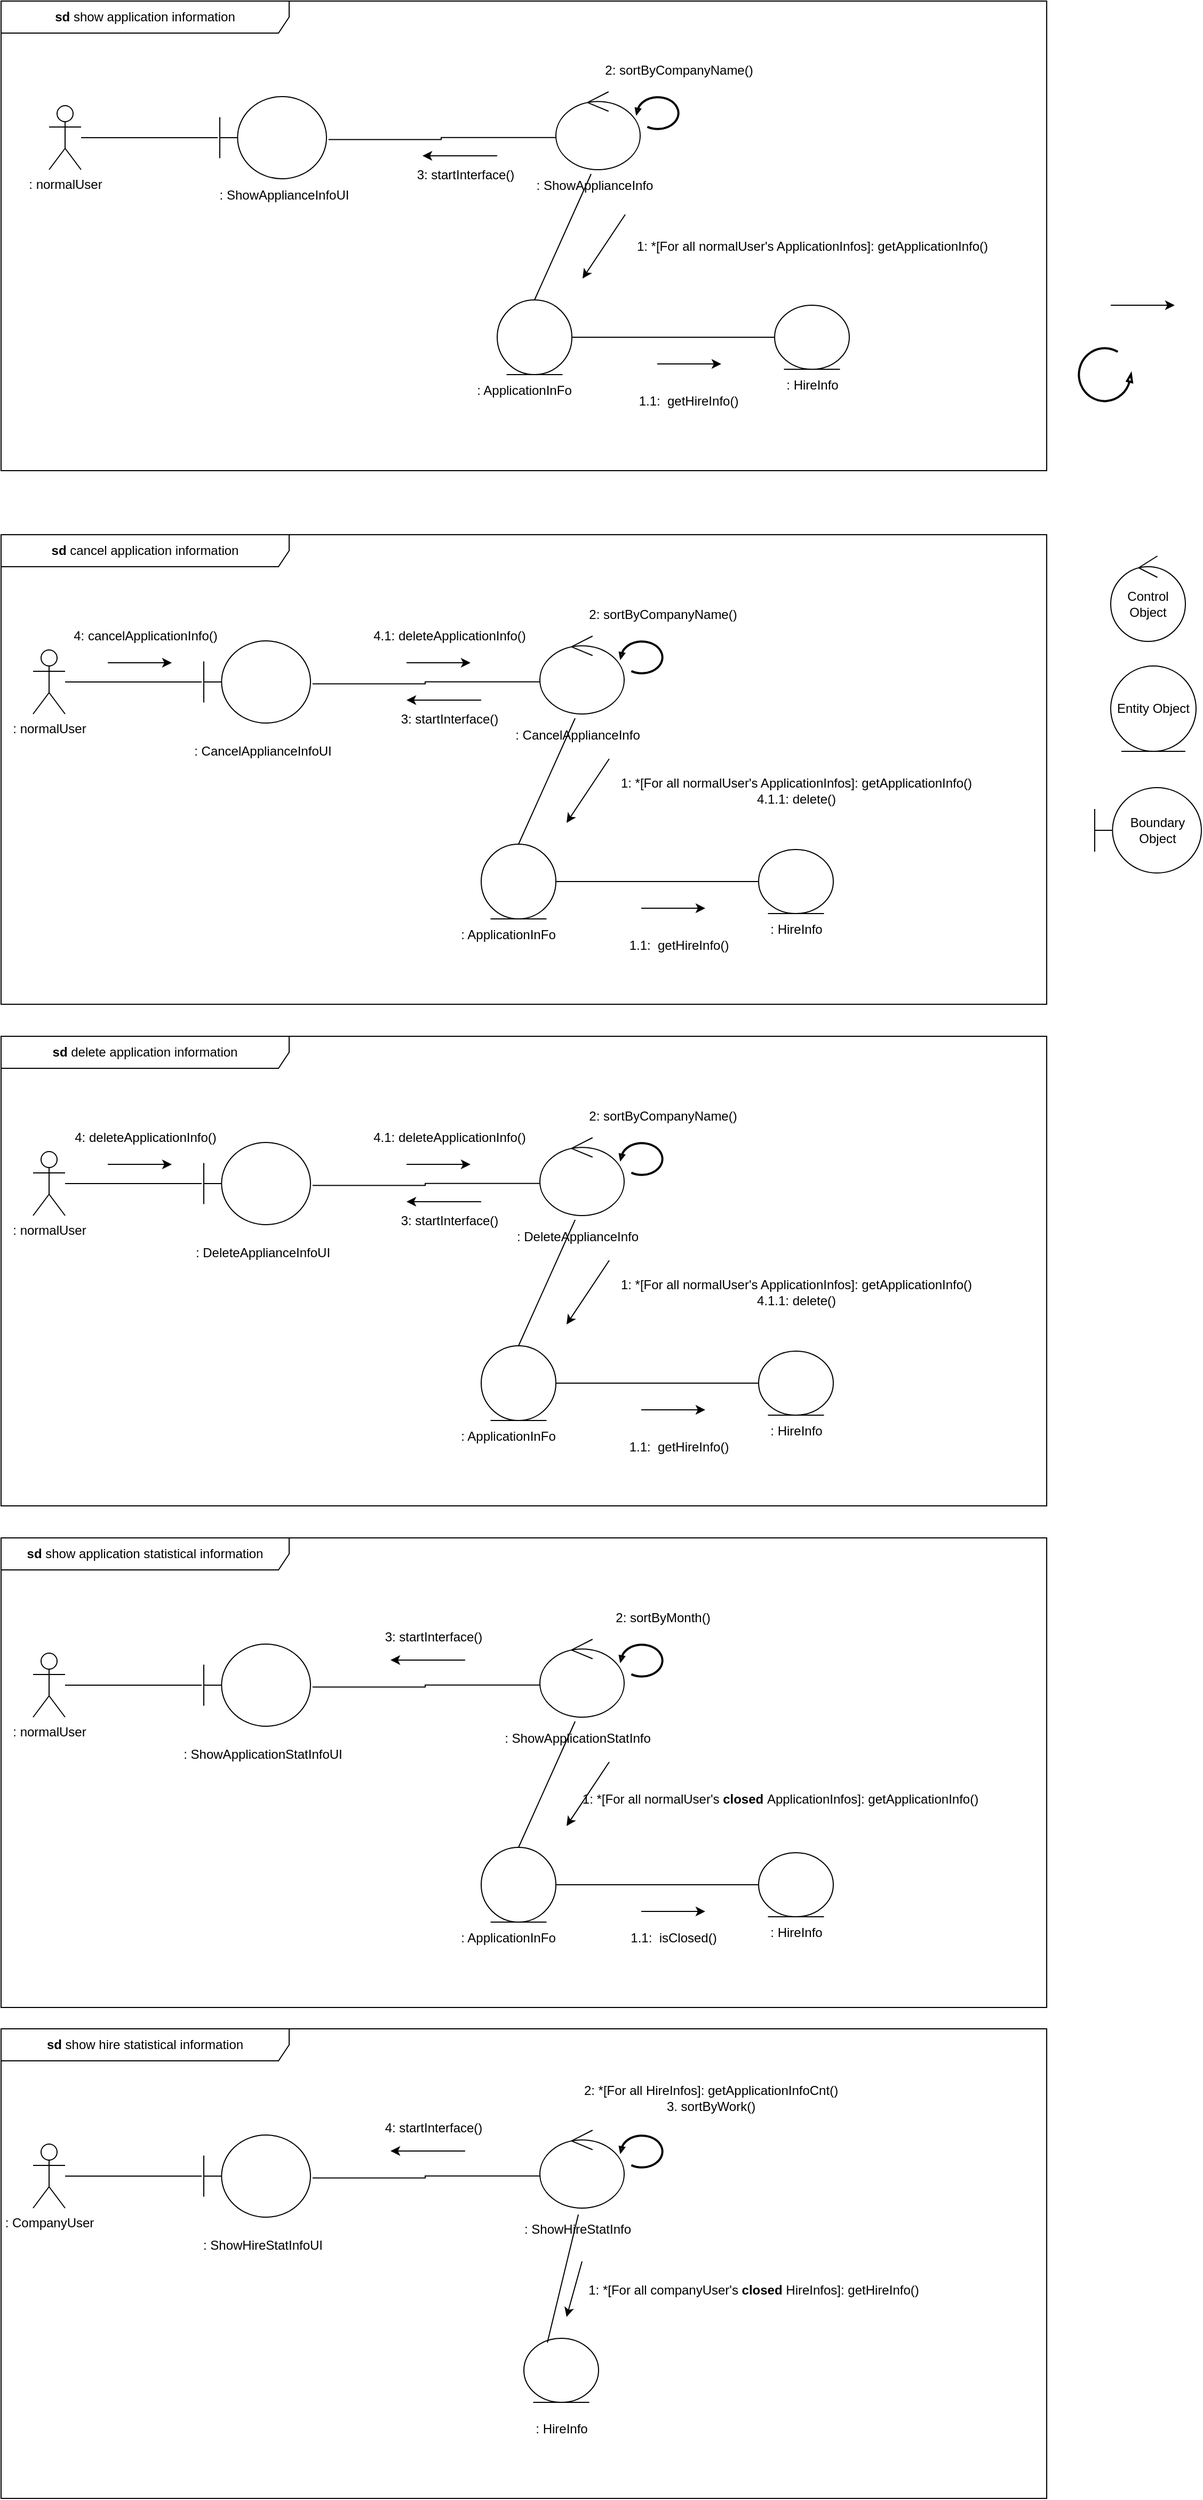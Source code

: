 <mxfile version="21.2.9" type="device" pages="2">
  <diagram name="communication diagram" id="_MnAluqx4Ye3IXc_UD0D">
    <mxGraphModel dx="1434" dy="796" grid="1" gridSize="10" guides="1" tooltips="1" connect="1" arrows="1" fold="1" page="1" pageScale="1" pageWidth="2339" pageHeight="3300" math="0" shadow="0">
      <root>
        <mxCell id="0" />
        <mxCell id="1" parent="0" />
        <mxCell id="G9M8AlTGYOH4m84tEVDM-26" value="" style="endArrow=classic;html=1;rounded=0;" parent="1" edge="1">
          <mxGeometry width="50" height="50" relative="1" as="geometry">
            <mxPoint x="1070" y="375" as="sourcePoint" />
            <mxPoint x="1130" y="375" as="targetPoint" />
          </mxGeometry>
        </mxCell>
        <mxCell id="G9M8AlTGYOH4m84tEVDM-31" value="" style="verticalLabelPosition=bottom;html=1;verticalAlign=top;strokeWidth=2;shape=mxgraph.lean_mapping.physical_pull;pointerEvents=1;" parent="1" vertex="1">
          <mxGeometry x="1040" y="415" width="50" height="50" as="geometry" />
        </mxCell>
        <mxCell id="8i0jxe465Nt9n4Bq51YG-5" value="&lt;b&gt;sd&lt;/b&gt; show application information" style="shape=umlFrame;whiteSpace=wrap;html=1;pointerEvents=0;width=270;height=30;" parent="1" vertex="1">
          <mxGeometry x="30" y="90" width="980" height="440" as="geometry" />
        </mxCell>
        <mxCell id="8i0jxe465Nt9n4Bq51YG-6" style="edgeStyle=orthogonalEdgeStyle;rounded=0;orthogonalLoop=1;jettySize=auto;html=1;endArrow=none;endFill=0;entryX=-0.019;entryY=0.5;entryDx=0;entryDy=0;entryPerimeter=0;" parent="1" source="8i0jxe465Nt9n4Bq51YG-7" target="8i0jxe465Nt9n4Bq51YG-34" edge="1">
          <mxGeometry relative="1" as="geometry">
            <mxPoint x="180" y="730" as="targetPoint" />
          </mxGeometry>
        </mxCell>
        <mxCell id="8i0jxe465Nt9n4Bq51YG-7" value=": normalUser" style="shape=umlActor;verticalLabelPosition=bottom;verticalAlign=top;html=1;outlineConnect=0;" parent="1" vertex="1">
          <mxGeometry x="60" y="698" width="30" height="60" as="geometry" />
        </mxCell>
        <mxCell id="8i0jxe465Nt9n4Bq51YG-8" style="edgeStyle=orthogonalEdgeStyle;rounded=0;orthogonalLoop=1;jettySize=auto;html=1;entryX=0.008;entryY=0.588;entryDx=0;entryDy=0;endArrow=none;endFill=0;exitX=1.019;exitY=0.522;exitDx=0;exitDy=0;exitPerimeter=0;entryPerimeter=0;" parent="1" source="8i0jxe465Nt9n4Bq51YG-34" target="8i0jxe465Nt9n4Bq51YG-32" edge="1">
          <mxGeometry relative="1" as="geometry">
            <mxPoint x="390" y="730" as="sourcePoint" />
            <mxPoint x="500" y="730" as="targetPoint" />
          </mxGeometry>
        </mxCell>
        <mxCell id="8i0jxe465Nt9n4Bq51YG-12" style="edgeStyle=orthogonalEdgeStyle;rounded=0;orthogonalLoop=1;jettySize=auto;html=1;endArrow=none;endFill=0;exitX=1;exitY=0.5;exitDx=0;exitDy=0;entryX=0;entryY=0.5;entryDx=0;entryDy=0;" parent="1" source="8i0jxe465Nt9n4Bq51YG-33" target="8i0jxe465Nt9n4Bq51YG-35" edge="1">
          <mxGeometry relative="1" as="geometry">
            <mxPoint x="590" y="920" as="sourcePoint" />
            <mxPoint x="720" y="920" as="targetPoint" />
          </mxGeometry>
        </mxCell>
        <mxCell id="8i0jxe465Nt9n4Bq51YG-15" value="" style="endArrow=classic;html=1;rounded=0;" parent="1" edge="1">
          <mxGeometry width="50" height="50" relative="1" as="geometry">
            <mxPoint x="600" y="800" as="sourcePoint" />
            <mxPoint x="560" y="860" as="targetPoint" />
          </mxGeometry>
        </mxCell>
        <mxCell id="8i0jxe465Nt9n4Bq51YG-16" value="1:&amp;nbsp;*[For all normalUser&#39;s ApplicationInfos]: getApplicationInfo()&lt;br&gt;4.1.1: delete()" style="text;html=1;align=center;verticalAlign=middle;resizable=0;points=[];autosize=1;strokeColor=none;fillColor=none;" parent="1" vertex="1">
          <mxGeometry x="600" y="810" width="350" height="40" as="geometry" />
        </mxCell>
        <mxCell id="8i0jxe465Nt9n4Bq51YG-17" value="1.1:&amp;nbsp; getHireInfo()" style="text;html=1;align=center;verticalAlign=middle;resizable=0;points=[];autosize=1;strokeColor=none;fillColor=none;" parent="1" vertex="1">
          <mxGeometry x="605" y="960" width="120" height="30" as="geometry" />
        </mxCell>
        <mxCell id="8i0jxe465Nt9n4Bq51YG-18" value="" style="endArrow=classic;html=1;rounded=0;" parent="1" edge="1">
          <mxGeometry width="50" height="50" relative="1" as="geometry">
            <mxPoint x="630" y="940" as="sourcePoint" />
            <mxPoint x="690" y="940" as="targetPoint" />
          </mxGeometry>
        </mxCell>
        <mxCell id="8i0jxe465Nt9n4Bq51YG-19" value="" style="verticalLabelPosition=bottom;html=1;verticalAlign=top;strokeWidth=2;shape=mxgraph.lean_mapping.physical_pull;pointerEvents=1;rotation=-180;" parent="1" vertex="1">
          <mxGeometry x="610" y="690" width="40" height="30" as="geometry" />
        </mxCell>
        <mxCell id="8i0jxe465Nt9n4Bq51YG-20" value="2: sortByCompanyName()" style="text;html=1;align=center;verticalAlign=middle;resizable=0;points=[];autosize=1;strokeColor=none;fillColor=none;" parent="1" vertex="1">
          <mxGeometry x="570" y="650" width="160" height="30" as="geometry" />
        </mxCell>
        <mxCell id="8i0jxe465Nt9n4Bq51YG-21" value="" style="endArrow=classic;html=1;rounded=0;" parent="1" edge="1">
          <mxGeometry width="50" height="50" relative="1" as="geometry">
            <mxPoint x="480" y="745" as="sourcePoint" />
            <mxPoint x="410" y="745" as="targetPoint" />
          </mxGeometry>
        </mxCell>
        <mxCell id="8i0jxe465Nt9n4Bq51YG-22" value="3: startInterface()" style="text;html=1;align=center;verticalAlign=middle;resizable=0;points=[];autosize=1;strokeColor=none;fillColor=none;" parent="1" vertex="1">
          <mxGeometry x="395" y="748" width="110" height="30" as="geometry" />
        </mxCell>
        <mxCell id="8i0jxe465Nt9n4Bq51YG-23" value="&lt;b&gt;sd&lt;/b&gt;&amp;nbsp;cancel application information" style="shape=umlFrame;whiteSpace=wrap;html=1;pointerEvents=0;width=270;height=30;" parent="1" vertex="1">
          <mxGeometry x="30" y="590" width="980" height="440" as="geometry" />
        </mxCell>
        <mxCell id="8i0jxe465Nt9n4Bq51YG-24" value="" style="endArrow=classic;html=1;rounded=0;" parent="1" edge="1">
          <mxGeometry width="50" height="50" relative="1" as="geometry">
            <mxPoint x="130" y="710" as="sourcePoint" />
            <mxPoint x="190" y="710" as="targetPoint" />
          </mxGeometry>
        </mxCell>
        <mxCell id="8i0jxe465Nt9n4Bq51YG-25" value="4: cancelApplicationInfo()" style="text;html=1;align=center;verticalAlign=middle;resizable=0;points=[];autosize=1;strokeColor=none;fillColor=none;" parent="1" vertex="1">
          <mxGeometry x="85" y="670" width="160" height="30" as="geometry" />
        </mxCell>
        <mxCell id="8i0jxe465Nt9n4Bq51YG-26" value="" style="endArrow=classic;html=1;rounded=0;" parent="1" edge="1">
          <mxGeometry width="50" height="50" relative="1" as="geometry">
            <mxPoint x="410" y="710" as="sourcePoint" />
            <mxPoint x="470" y="710" as="targetPoint" />
          </mxGeometry>
        </mxCell>
        <mxCell id="8i0jxe465Nt9n4Bq51YG-27" value="4.1: deleteApplicationInfo()" style="text;html=1;align=center;verticalAlign=middle;resizable=0;points=[];autosize=1;strokeColor=none;fillColor=none;" parent="1" vertex="1">
          <mxGeometry x="365" y="670" width="170" height="30" as="geometry" />
        </mxCell>
        <mxCell id="8i0jxe465Nt9n4Bq51YG-32" value="" style="ellipse;shape=umlControl;whiteSpace=wrap;html=1;" parent="1" vertex="1">
          <mxGeometry x="535" y="685" width="79" height="73" as="geometry" />
        </mxCell>
        <mxCell id="8i0jxe465Nt9n4Bq51YG-33" value="" style="ellipse;shape=umlEntity;whiteSpace=wrap;html=1;" parent="1" vertex="1">
          <mxGeometry x="480" y="880" width="70" height="70" as="geometry" />
        </mxCell>
        <mxCell id="8i0jxe465Nt9n4Bq51YG-34" value="" style="shape=umlBoundary;whiteSpace=wrap;html=1;" parent="1" vertex="1">
          <mxGeometry x="220" y="689.5" width="100" height="77" as="geometry" />
        </mxCell>
        <mxCell id="8i0jxe465Nt9n4Bq51YG-35" value="" style="ellipse;shape=umlEntity;whiteSpace=wrap;html=1;" parent="1" vertex="1">
          <mxGeometry x="740" y="885" width="70" height="60" as="geometry" />
        </mxCell>
        <mxCell id="8i0jxe465Nt9n4Bq51YG-36" value="Boundary Object" style="shape=umlBoundary;whiteSpace=wrap;html=1;" parent="1" vertex="1">
          <mxGeometry x="1055" y="827" width="100" height="80" as="geometry" />
        </mxCell>
        <mxCell id="8i0jxe465Nt9n4Bq51YG-37" value="Entity Object" style="ellipse;shape=umlEntity;whiteSpace=wrap;html=1;" parent="1" vertex="1">
          <mxGeometry x="1070" y="713" width="80" height="80" as="geometry" />
        </mxCell>
        <mxCell id="8i0jxe465Nt9n4Bq51YG-38" value="Control Object" style="ellipse;shape=umlControl;whiteSpace=wrap;html=1;" parent="1" vertex="1">
          <mxGeometry x="1070" y="610" width="70" height="80" as="geometry" />
        </mxCell>
        <mxCell id="8i0jxe465Nt9n4Bq51YG-39" value=": CancelApplianceInfoUI" style="text;html=1;align=center;verticalAlign=middle;resizable=0;points=[];autosize=1;strokeColor=none;fillColor=none;" parent="1" vertex="1">
          <mxGeometry x="200" y="778" width="150" height="30" as="geometry" />
        </mxCell>
        <mxCell id="8i0jxe465Nt9n4Bq51YG-40" value=": CancelApplianceInfo" style="text;html=1;align=center;verticalAlign=middle;resizable=0;points=[];autosize=1;strokeColor=none;fillColor=none;" parent="1" vertex="1">
          <mxGeometry x="500" y="763" width="140" height="30" as="geometry" />
        </mxCell>
        <mxCell id="8i0jxe465Nt9n4Bq51YG-42" value="" style="endArrow=none;html=1;rounded=0;exitX=0.5;exitY=0;exitDx=0;exitDy=0;entryX=0.418;entryY=1.055;entryDx=0;entryDy=0;entryPerimeter=0;" parent="1" source="8i0jxe465Nt9n4Bq51YG-33" target="8i0jxe465Nt9n4Bq51YG-32" edge="1">
          <mxGeometry width="50" height="50" relative="1" as="geometry">
            <mxPoint x="560" y="810" as="sourcePoint" />
            <mxPoint x="610" y="760" as="targetPoint" />
          </mxGeometry>
        </mxCell>
        <mxCell id="8i0jxe465Nt9n4Bq51YG-43" value=": ApplicationInFo" style="text;html=1;align=center;verticalAlign=middle;resizable=0;points=[];autosize=1;strokeColor=none;fillColor=none;" parent="1" vertex="1">
          <mxGeometry x="450" y="950" width="110" height="30" as="geometry" />
        </mxCell>
        <mxCell id="8i0jxe465Nt9n4Bq51YG-44" value=": HireInfo" style="text;html=1;align=center;verticalAlign=middle;resizable=0;points=[];autosize=1;strokeColor=none;fillColor=none;" parent="1" vertex="1">
          <mxGeometry x="740" y="945" width="70" height="30" as="geometry" />
        </mxCell>
        <mxCell id="8i0jxe465Nt9n4Bq51YG-45" value=": ShowApplianceInfo" style="text;html=1;align=center;verticalAlign=middle;resizable=0;points=[];autosize=1;strokeColor=none;fillColor=none;" parent="1" vertex="1">
          <mxGeometry x="521" y="248" width="130" height="30" as="geometry" />
        </mxCell>
        <mxCell id="8i0jxe465Nt9n4Bq51YG-46" value=": ShowApplianceInfoUI" style="text;html=1;align=center;verticalAlign=middle;resizable=0;points=[];autosize=1;strokeColor=none;fillColor=none;" parent="1" vertex="1">
          <mxGeometry x="225" y="256.5" width="140" height="30" as="geometry" />
        </mxCell>
        <mxCell id="8i0jxe465Nt9n4Bq51YG-47" style="edgeStyle=orthogonalEdgeStyle;rounded=0;orthogonalLoop=1;jettySize=auto;html=1;endArrow=none;endFill=0;entryX=-0.019;entryY=0.5;entryDx=0;entryDy=0;entryPerimeter=0;" parent="1" source="8i0jxe465Nt9n4Bq51YG-48" target="8i0jxe465Nt9n4Bq51YG-65" edge="1">
          <mxGeometry relative="1" as="geometry">
            <mxPoint x="195" y="220" as="targetPoint" />
          </mxGeometry>
        </mxCell>
        <mxCell id="8i0jxe465Nt9n4Bq51YG-48" value=": normalUser" style="shape=umlActor;verticalLabelPosition=bottom;verticalAlign=top;html=1;outlineConnect=0;" parent="1" vertex="1">
          <mxGeometry x="75" y="188" width="30" height="60" as="geometry" />
        </mxCell>
        <mxCell id="8i0jxe465Nt9n4Bq51YG-49" style="edgeStyle=orthogonalEdgeStyle;rounded=0;orthogonalLoop=1;jettySize=auto;html=1;entryX=0.008;entryY=0.588;entryDx=0;entryDy=0;endArrow=none;endFill=0;exitX=1.019;exitY=0.522;exitDx=0;exitDy=0;exitPerimeter=0;entryPerimeter=0;" parent="1" source="8i0jxe465Nt9n4Bq51YG-65" target="8i0jxe465Nt9n4Bq51YG-63" edge="1">
          <mxGeometry relative="1" as="geometry">
            <mxPoint x="405" y="220" as="sourcePoint" />
            <mxPoint x="515" y="220" as="targetPoint" />
          </mxGeometry>
        </mxCell>
        <mxCell id="8i0jxe465Nt9n4Bq51YG-50" style="edgeStyle=orthogonalEdgeStyle;rounded=0;orthogonalLoop=1;jettySize=auto;html=1;endArrow=none;endFill=0;exitX=1;exitY=0.5;exitDx=0;exitDy=0;entryX=0;entryY=0.5;entryDx=0;entryDy=0;" parent="1" source="8i0jxe465Nt9n4Bq51YG-64" target="8i0jxe465Nt9n4Bq51YG-66" edge="1">
          <mxGeometry relative="1" as="geometry">
            <mxPoint x="605" y="410" as="sourcePoint" />
            <mxPoint x="735" y="410" as="targetPoint" />
          </mxGeometry>
        </mxCell>
        <mxCell id="8i0jxe465Nt9n4Bq51YG-51" value="" style="endArrow=classic;html=1;rounded=0;" parent="1" edge="1">
          <mxGeometry width="50" height="50" relative="1" as="geometry">
            <mxPoint x="615" y="290" as="sourcePoint" />
            <mxPoint x="575" y="350" as="targetPoint" />
          </mxGeometry>
        </mxCell>
        <mxCell id="8i0jxe465Nt9n4Bq51YG-52" value="1:&amp;nbsp;*[For all normalUser&#39;s ApplicationInfos]: getApplicationInfo()" style="text;html=1;align=center;verticalAlign=middle;resizable=0;points=[];autosize=1;strokeColor=none;fillColor=none;" parent="1" vertex="1">
          <mxGeometry x="615" y="305" width="350" height="30" as="geometry" />
        </mxCell>
        <mxCell id="8i0jxe465Nt9n4Bq51YG-53" value="1.1:&amp;nbsp; getHireInfo()" style="text;html=1;align=center;verticalAlign=middle;resizable=0;points=[];autosize=1;strokeColor=none;fillColor=none;" parent="1" vertex="1">
          <mxGeometry x="614" y="450" width="120" height="30" as="geometry" />
        </mxCell>
        <mxCell id="8i0jxe465Nt9n4Bq51YG-54" value="" style="endArrow=classic;html=1;rounded=0;" parent="1" edge="1">
          <mxGeometry width="50" height="50" relative="1" as="geometry">
            <mxPoint x="645" y="430" as="sourcePoint" />
            <mxPoint x="705" y="430" as="targetPoint" />
          </mxGeometry>
        </mxCell>
        <mxCell id="8i0jxe465Nt9n4Bq51YG-55" value="" style="verticalLabelPosition=bottom;html=1;verticalAlign=top;strokeWidth=2;shape=mxgraph.lean_mapping.physical_pull;pointerEvents=1;rotation=-180;" parent="1" vertex="1">
          <mxGeometry x="625" y="180" width="40" height="30" as="geometry" />
        </mxCell>
        <mxCell id="8i0jxe465Nt9n4Bq51YG-56" value="2: sortByCompanyName()" style="text;html=1;align=center;verticalAlign=middle;resizable=0;points=[];autosize=1;strokeColor=none;fillColor=none;" parent="1" vertex="1">
          <mxGeometry x="585" y="140" width="160" height="30" as="geometry" />
        </mxCell>
        <mxCell id="8i0jxe465Nt9n4Bq51YG-57" value="" style="endArrow=classic;html=1;rounded=0;" parent="1" edge="1">
          <mxGeometry width="50" height="50" relative="1" as="geometry">
            <mxPoint x="495" y="235" as="sourcePoint" />
            <mxPoint x="425" y="235" as="targetPoint" />
          </mxGeometry>
        </mxCell>
        <mxCell id="8i0jxe465Nt9n4Bq51YG-58" value="3: startInterface()" style="text;html=1;align=center;verticalAlign=middle;resizable=0;points=[];autosize=1;strokeColor=none;fillColor=none;" parent="1" vertex="1">
          <mxGeometry x="410" y="238" width="110" height="30" as="geometry" />
        </mxCell>
        <mxCell id="8i0jxe465Nt9n4Bq51YG-63" value="" style="ellipse;shape=umlControl;whiteSpace=wrap;html=1;" parent="1" vertex="1">
          <mxGeometry x="550" y="175" width="79" height="73" as="geometry" />
        </mxCell>
        <mxCell id="8i0jxe465Nt9n4Bq51YG-64" value="" style="ellipse;shape=umlEntity;whiteSpace=wrap;html=1;" parent="1" vertex="1">
          <mxGeometry x="495" y="370" width="70" height="70" as="geometry" />
        </mxCell>
        <mxCell id="8i0jxe465Nt9n4Bq51YG-65" value="" style="shape=umlBoundary;whiteSpace=wrap;html=1;" parent="1" vertex="1">
          <mxGeometry x="235" y="179.5" width="100" height="77" as="geometry" />
        </mxCell>
        <mxCell id="8i0jxe465Nt9n4Bq51YG-66" value="" style="ellipse;shape=umlEntity;whiteSpace=wrap;html=1;" parent="1" vertex="1">
          <mxGeometry x="755" y="375" width="70" height="60" as="geometry" />
        </mxCell>
        <mxCell id="8i0jxe465Nt9n4Bq51YG-69" value="" style="endArrow=none;html=1;rounded=0;exitX=0.5;exitY=0;exitDx=0;exitDy=0;entryX=0.418;entryY=1.055;entryDx=0;entryDy=0;entryPerimeter=0;" parent="1" source="8i0jxe465Nt9n4Bq51YG-64" target="8i0jxe465Nt9n4Bq51YG-63" edge="1">
          <mxGeometry width="50" height="50" relative="1" as="geometry">
            <mxPoint x="575" y="300" as="sourcePoint" />
            <mxPoint x="625" y="250" as="targetPoint" />
          </mxGeometry>
        </mxCell>
        <mxCell id="8i0jxe465Nt9n4Bq51YG-70" value=": ApplicationInFo" style="text;html=1;align=center;verticalAlign=middle;resizable=0;points=[];autosize=1;strokeColor=none;fillColor=none;" parent="1" vertex="1">
          <mxGeometry x="465" y="440" width="110" height="30" as="geometry" />
        </mxCell>
        <mxCell id="8i0jxe465Nt9n4Bq51YG-71" value=": HireInfo" style="text;html=1;align=center;verticalAlign=middle;resizable=0;points=[];autosize=1;strokeColor=none;fillColor=none;" parent="1" vertex="1">
          <mxGeometry x="755" y="435" width="70" height="30" as="geometry" />
        </mxCell>
        <mxCell id="8i0jxe465Nt9n4Bq51YG-98" style="edgeStyle=orthogonalEdgeStyle;rounded=0;orthogonalLoop=1;jettySize=auto;html=1;endArrow=none;endFill=0;entryX=-0.019;entryY=0.5;entryDx=0;entryDy=0;entryPerimeter=0;" parent="1" source="8i0jxe465Nt9n4Bq51YG-99" target="8i0jxe465Nt9n4Bq51YG-117" edge="1">
          <mxGeometry relative="1" as="geometry">
            <mxPoint x="180" y="1200" as="targetPoint" />
          </mxGeometry>
        </mxCell>
        <mxCell id="8i0jxe465Nt9n4Bq51YG-99" value=": normalUser" style="shape=umlActor;verticalLabelPosition=bottom;verticalAlign=top;html=1;outlineConnect=0;" parent="1" vertex="1">
          <mxGeometry x="60" y="1168" width="30" height="60" as="geometry" />
        </mxCell>
        <mxCell id="8i0jxe465Nt9n4Bq51YG-100" style="edgeStyle=orthogonalEdgeStyle;rounded=0;orthogonalLoop=1;jettySize=auto;html=1;entryX=0.008;entryY=0.588;entryDx=0;entryDy=0;endArrow=none;endFill=0;exitX=1.019;exitY=0.522;exitDx=0;exitDy=0;exitPerimeter=0;entryPerimeter=0;" parent="1" source="8i0jxe465Nt9n4Bq51YG-117" target="8i0jxe465Nt9n4Bq51YG-115" edge="1">
          <mxGeometry relative="1" as="geometry">
            <mxPoint x="390" y="1200" as="sourcePoint" />
            <mxPoint x="500" y="1200" as="targetPoint" />
          </mxGeometry>
        </mxCell>
        <mxCell id="8i0jxe465Nt9n4Bq51YG-101" style="edgeStyle=orthogonalEdgeStyle;rounded=0;orthogonalLoop=1;jettySize=auto;html=1;endArrow=none;endFill=0;exitX=1;exitY=0.5;exitDx=0;exitDy=0;entryX=0;entryY=0.5;entryDx=0;entryDy=0;" parent="1" source="8i0jxe465Nt9n4Bq51YG-116" target="8i0jxe465Nt9n4Bq51YG-118" edge="1">
          <mxGeometry relative="1" as="geometry">
            <mxPoint x="590" y="1390" as="sourcePoint" />
            <mxPoint x="720" y="1390" as="targetPoint" />
          </mxGeometry>
        </mxCell>
        <mxCell id="8i0jxe465Nt9n4Bq51YG-102" value="" style="endArrow=classic;html=1;rounded=0;" parent="1" edge="1">
          <mxGeometry width="50" height="50" relative="1" as="geometry">
            <mxPoint x="600" y="1270" as="sourcePoint" />
            <mxPoint x="560" y="1330" as="targetPoint" />
          </mxGeometry>
        </mxCell>
        <mxCell id="8i0jxe465Nt9n4Bq51YG-103" value="1:&amp;nbsp;*[For all normalUser&#39;s ApplicationInfos]: getApplicationInfo()&lt;br&gt;4.1.1: delete()" style="text;html=1;align=center;verticalAlign=middle;resizable=0;points=[];autosize=1;strokeColor=none;fillColor=none;" parent="1" vertex="1">
          <mxGeometry x="600" y="1280" width="350" height="40" as="geometry" />
        </mxCell>
        <mxCell id="8i0jxe465Nt9n4Bq51YG-104" value="1.1:&amp;nbsp; getHireInfo()" style="text;html=1;align=center;verticalAlign=middle;resizable=0;points=[];autosize=1;strokeColor=none;fillColor=none;" parent="1" vertex="1">
          <mxGeometry x="605" y="1430" width="120" height="30" as="geometry" />
        </mxCell>
        <mxCell id="8i0jxe465Nt9n4Bq51YG-105" value="" style="endArrow=classic;html=1;rounded=0;" parent="1" edge="1">
          <mxGeometry width="50" height="50" relative="1" as="geometry">
            <mxPoint x="630" y="1410" as="sourcePoint" />
            <mxPoint x="690" y="1410" as="targetPoint" />
          </mxGeometry>
        </mxCell>
        <mxCell id="8i0jxe465Nt9n4Bq51YG-106" value="" style="verticalLabelPosition=bottom;html=1;verticalAlign=top;strokeWidth=2;shape=mxgraph.lean_mapping.physical_pull;pointerEvents=1;rotation=-180;" parent="1" vertex="1">
          <mxGeometry x="610" y="1160" width="40" height="30" as="geometry" />
        </mxCell>
        <mxCell id="8i0jxe465Nt9n4Bq51YG-107" value="2: sortByCompanyName()" style="text;html=1;align=center;verticalAlign=middle;resizable=0;points=[];autosize=1;strokeColor=none;fillColor=none;" parent="1" vertex="1">
          <mxGeometry x="570" y="1120" width="160" height="30" as="geometry" />
        </mxCell>
        <mxCell id="8i0jxe465Nt9n4Bq51YG-108" value="" style="endArrow=classic;html=1;rounded=0;" parent="1" edge="1">
          <mxGeometry width="50" height="50" relative="1" as="geometry">
            <mxPoint x="480" y="1215" as="sourcePoint" />
            <mxPoint x="410" y="1215" as="targetPoint" />
          </mxGeometry>
        </mxCell>
        <mxCell id="8i0jxe465Nt9n4Bq51YG-109" value="3: startInterface()" style="text;html=1;align=center;verticalAlign=middle;resizable=0;points=[];autosize=1;strokeColor=none;fillColor=none;" parent="1" vertex="1">
          <mxGeometry x="395" y="1218" width="110" height="30" as="geometry" />
        </mxCell>
        <mxCell id="8i0jxe465Nt9n4Bq51YG-110" value="&lt;b&gt;sd&lt;/b&gt;&amp;nbsp;delete application information" style="shape=umlFrame;whiteSpace=wrap;html=1;pointerEvents=0;width=270;height=30;" parent="1" vertex="1">
          <mxGeometry x="30" y="1060" width="980" height="440" as="geometry" />
        </mxCell>
        <mxCell id="8i0jxe465Nt9n4Bq51YG-111" value="" style="endArrow=classic;html=1;rounded=0;" parent="1" edge="1">
          <mxGeometry width="50" height="50" relative="1" as="geometry">
            <mxPoint x="130" y="1180" as="sourcePoint" />
            <mxPoint x="190" y="1180" as="targetPoint" />
          </mxGeometry>
        </mxCell>
        <mxCell id="8i0jxe465Nt9n4Bq51YG-112" value="4: deleteApplicationInfo()" style="text;html=1;align=center;verticalAlign=middle;resizable=0;points=[];autosize=1;strokeColor=none;fillColor=none;" parent="1" vertex="1">
          <mxGeometry x="85" y="1140" width="160" height="30" as="geometry" />
        </mxCell>
        <mxCell id="8i0jxe465Nt9n4Bq51YG-113" value="" style="endArrow=classic;html=1;rounded=0;" parent="1" edge="1">
          <mxGeometry width="50" height="50" relative="1" as="geometry">
            <mxPoint x="410" y="1180" as="sourcePoint" />
            <mxPoint x="470" y="1180" as="targetPoint" />
          </mxGeometry>
        </mxCell>
        <mxCell id="8i0jxe465Nt9n4Bq51YG-114" value="4.1: deleteApplicationInfo()" style="text;html=1;align=center;verticalAlign=middle;resizable=0;points=[];autosize=1;strokeColor=none;fillColor=none;" parent="1" vertex="1">
          <mxGeometry x="365" y="1140" width="170" height="30" as="geometry" />
        </mxCell>
        <mxCell id="8i0jxe465Nt9n4Bq51YG-115" value="" style="ellipse;shape=umlControl;whiteSpace=wrap;html=1;" parent="1" vertex="1">
          <mxGeometry x="535" y="1155" width="79" height="73" as="geometry" />
        </mxCell>
        <mxCell id="8i0jxe465Nt9n4Bq51YG-116" value="" style="ellipse;shape=umlEntity;whiteSpace=wrap;html=1;" parent="1" vertex="1">
          <mxGeometry x="480" y="1350" width="70" height="70" as="geometry" />
        </mxCell>
        <mxCell id="8i0jxe465Nt9n4Bq51YG-117" value="" style="shape=umlBoundary;whiteSpace=wrap;html=1;" parent="1" vertex="1">
          <mxGeometry x="220" y="1159.5" width="100" height="77" as="geometry" />
        </mxCell>
        <mxCell id="8i0jxe465Nt9n4Bq51YG-118" value="" style="ellipse;shape=umlEntity;whiteSpace=wrap;html=1;" parent="1" vertex="1">
          <mxGeometry x="740" y="1355" width="70" height="60" as="geometry" />
        </mxCell>
        <mxCell id="8i0jxe465Nt9n4Bq51YG-119" value=": DeleteApplianceInfoUI" style="text;html=1;align=center;verticalAlign=middle;resizable=0;points=[];autosize=1;strokeColor=none;fillColor=none;" parent="1" vertex="1">
          <mxGeometry x="200" y="1248" width="150" height="30" as="geometry" />
        </mxCell>
        <mxCell id="8i0jxe465Nt9n4Bq51YG-120" value=": DeleteApplianceInfo" style="text;html=1;align=center;verticalAlign=middle;resizable=0;points=[];autosize=1;strokeColor=none;fillColor=none;" parent="1" vertex="1">
          <mxGeometry x="500" y="1233" width="140" height="30" as="geometry" />
        </mxCell>
        <mxCell id="8i0jxe465Nt9n4Bq51YG-121" value="" style="endArrow=none;html=1;rounded=0;exitX=0.5;exitY=0;exitDx=0;exitDy=0;entryX=0.418;entryY=1.055;entryDx=0;entryDy=0;entryPerimeter=0;" parent="1" source="8i0jxe465Nt9n4Bq51YG-116" target="8i0jxe465Nt9n4Bq51YG-115" edge="1">
          <mxGeometry width="50" height="50" relative="1" as="geometry">
            <mxPoint x="560" y="1280" as="sourcePoint" />
            <mxPoint x="610" y="1230" as="targetPoint" />
          </mxGeometry>
        </mxCell>
        <mxCell id="8i0jxe465Nt9n4Bq51YG-122" value=": ApplicationInFo" style="text;html=1;align=center;verticalAlign=middle;resizable=0;points=[];autosize=1;strokeColor=none;fillColor=none;" parent="1" vertex="1">
          <mxGeometry x="450" y="1420" width="110" height="30" as="geometry" />
        </mxCell>
        <mxCell id="8i0jxe465Nt9n4Bq51YG-123" value=": HireInfo" style="text;html=1;align=center;verticalAlign=middle;resizable=0;points=[];autosize=1;strokeColor=none;fillColor=none;" parent="1" vertex="1">
          <mxGeometry x="740" y="1415" width="70" height="30" as="geometry" />
        </mxCell>
        <mxCell id="8i0jxe465Nt9n4Bq51YG-124" style="edgeStyle=orthogonalEdgeStyle;rounded=0;orthogonalLoop=1;jettySize=auto;html=1;endArrow=none;endFill=0;entryX=-0.019;entryY=0.5;entryDx=0;entryDy=0;entryPerimeter=0;" parent="1" source="8i0jxe465Nt9n4Bq51YG-125" target="8i0jxe465Nt9n4Bq51YG-143" edge="1">
          <mxGeometry relative="1" as="geometry">
            <mxPoint x="180" y="1670" as="targetPoint" />
          </mxGeometry>
        </mxCell>
        <mxCell id="8i0jxe465Nt9n4Bq51YG-125" value=": normalUser" style="shape=umlActor;verticalLabelPosition=bottom;verticalAlign=top;html=1;outlineConnect=0;" parent="1" vertex="1">
          <mxGeometry x="60" y="1638" width="30" height="60" as="geometry" />
        </mxCell>
        <mxCell id="8i0jxe465Nt9n4Bq51YG-126" style="edgeStyle=orthogonalEdgeStyle;rounded=0;orthogonalLoop=1;jettySize=auto;html=1;entryX=0.008;entryY=0.588;entryDx=0;entryDy=0;endArrow=none;endFill=0;exitX=1.019;exitY=0.522;exitDx=0;exitDy=0;exitPerimeter=0;entryPerimeter=0;" parent="1" source="8i0jxe465Nt9n4Bq51YG-143" target="8i0jxe465Nt9n4Bq51YG-141" edge="1">
          <mxGeometry relative="1" as="geometry">
            <mxPoint x="390" y="1670" as="sourcePoint" />
            <mxPoint x="500" y="1670" as="targetPoint" />
          </mxGeometry>
        </mxCell>
        <mxCell id="8i0jxe465Nt9n4Bq51YG-127" style="edgeStyle=orthogonalEdgeStyle;rounded=0;orthogonalLoop=1;jettySize=auto;html=1;endArrow=none;endFill=0;exitX=1;exitY=0.5;exitDx=0;exitDy=0;entryX=0;entryY=0.5;entryDx=0;entryDy=0;" parent="1" source="8i0jxe465Nt9n4Bq51YG-142" target="8i0jxe465Nt9n4Bq51YG-144" edge="1">
          <mxGeometry relative="1" as="geometry">
            <mxPoint x="590" y="1860" as="sourcePoint" />
            <mxPoint x="720" y="1860" as="targetPoint" />
          </mxGeometry>
        </mxCell>
        <mxCell id="8i0jxe465Nt9n4Bq51YG-128" value="" style="endArrow=classic;html=1;rounded=0;" parent="1" edge="1">
          <mxGeometry width="50" height="50" relative="1" as="geometry">
            <mxPoint x="600" y="1740" as="sourcePoint" />
            <mxPoint x="560" y="1800" as="targetPoint" />
          </mxGeometry>
        </mxCell>
        <mxCell id="8i0jxe465Nt9n4Bq51YG-129" value="1:&amp;nbsp;*[For all companyUser&#39;s &lt;b&gt;closed &lt;/b&gt;HireInfos]: getHireInfo()" style="text;html=1;align=center;verticalAlign=middle;resizable=0;points=[];autosize=1;strokeColor=none;fillColor=none;" parent="1" vertex="1">
          <mxGeometry x="570" y="2220" width="330" height="30" as="geometry" />
        </mxCell>
        <mxCell id="8i0jxe465Nt9n4Bq51YG-130" value="1.1:&amp;nbsp; isClosed()" style="text;html=1;align=center;verticalAlign=middle;resizable=0;points=[];autosize=1;strokeColor=none;fillColor=none;" parent="1" vertex="1">
          <mxGeometry x="610" y="1890" width="100" height="30" as="geometry" />
        </mxCell>
        <mxCell id="8i0jxe465Nt9n4Bq51YG-131" value="" style="endArrow=classic;html=1;rounded=0;" parent="1" edge="1">
          <mxGeometry width="50" height="50" relative="1" as="geometry">
            <mxPoint x="630" y="1880" as="sourcePoint" />
            <mxPoint x="690" y="1880" as="targetPoint" />
          </mxGeometry>
        </mxCell>
        <mxCell id="8i0jxe465Nt9n4Bq51YG-132" value="" style="verticalLabelPosition=bottom;html=1;verticalAlign=top;strokeWidth=2;shape=mxgraph.lean_mapping.physical_pull;pointerEvents=1;rotation=-180;" parent="1" vertex="1">
          <mxGeometry x="610" y="1630" width="40" height="30" as="geometry" />
        </mxCell>
        <mxCell id="8i0jxe465Nt9n4Bq51YG-133" value="2: sortByMonth()" style="text;html=1;align=center;verticalAlign=middle;resizable=0;points=[];autosize=1;strokeColor=none;fillColor=none;" parent="1" vertex="1">
          <mxGeometry x="595" y="1590" width="110" height="30" as="geometry" />
        </mxCell>
        <mxCell id="8i0jxe465Nt9n4Bq51YG-134" value="" style="endArrow=classic;html=1;rounded=0;" parent="1" edge="1">
          <mxGeometry width="50" height="50" relative="1" as="geometry">
            <mxPoint x="465" y="1644.5" as="sourcePoint" />
            <mxPoint x="395" y="1644.5" as="targetPoint" />
          </mxGeometry>
        </mxCell>
        <mxCell id="8i0jxe465Nt9n4Bq51YG-135" value="3: startInterface()" style="text;html=1;align=center;verticalAlign=middle;resizable=0;points=[];autosize=1;strokeColor=none;fillColor=none;" parent="1" vertex="1">
          <mxGeometry x="380" y="1608" width="110" height="30" as="geometry" />
        </mxCell>
        <mxCell id="8i0jxe465Nt9n4Bq51YG-136" value="&lt;b&gt;sd&lt;/b&gt;&amp;nbsp;show application statistical information" style="shape=umlFrame;whiteSpace=wrap;html=1;pointerEvents=0;width=270;height=30;" parent="1" vertex="1">
          <mxGeometry x="30" y="1530" width="980" height="440" as="geometry" />
        </mxCell>
        <mxCell id="8i0jxe465Nt9n4Bq51YG-141" value="" style="ellipse;shape=umlControl;whiteSpace=wrap;html=1;" parent="1" vertex="1">
          <mxGeometry x="535" y="1625" width="79" height="73" as="geometry" />
        </mxCell>
        <mxCell id="8i0jxe465Nt9n4Bq51YG-142" value="" style="ellipse;shape=umlEntity;whiteSpace=wrap;html=1;" parent="1" vertex="1">
          <mxGeometry x="480" y="1820" width="70" height="70" as="geometry" />
        </mxCell>
        <mxCell id="8i0jxe465Nt9n4Bq51YG-143" value="" style="shape=umlBoundary;whiteSpace=wrap;html=1;" parent="1" vertex="1">
          <mxGeometry x="220" y="1629.5" width="100" height="77" as="geometry" />
        </mxCell>
        <mxCell id="8i0jxe465Nt9n4Bq51YG-144" value="" style="ellipse;shape=umlEntity;whiteSpace=wrap;html=1;" parent="1" vertex="1">
          <mxGeometry x="740" y="1825" width="70" height="60" as="geometry" />
        </mxCell>
        <mxCell id="8i0jxe465Nt9n4Bq51YG-145" value=": ShowApplicationStatInfoUI" style="text;html=1;align=center;verticalAlign=middle;resizable=0;points=[];autosize=1;strokeColor=none;fillColor=none;" parent="1" vertex="1">
          <mxGeometry x="190" y="1718" width="170" height="30" as="geometry" />
        </mxCell>
        <mxCell id="8i0jxe465Nt9n4Bq51YG-146" value=": ShowApplicationStatInfo" style="text;html=1;align=center;verticalAlign=middle;resizable=0;points=[];autosize=1;strokeColor=none;fillColor=none;" parent="1" vertex="1">
          <mxGeometry x="490" y="1703" width="160" height="30" as="geometry" />
        </mxCell>
        <mxCell id="8i0jxe465Nt9n4Bq51YG-147" value="" style="endArrow=none;html=1;rounded=0;exitX=0.5;exitY=0;exitDx=0;exitDy=0;entryX=0.418;entryY=1.055;entryDx=0;entryDy=0;entryPerimeter=0;" parent="1" source="8i0jxe465Nt9n4Bq51YG-142" target="8i0jxe465Nt9n4Bq51YG-141" edge="1">
          <mxGeometry width="50" height="50" relative="1" as="geometry">
            <mxPoint x="560" y="1750" as="sourcePoint" />
            <mxPoint x="610" y="1700" as="targetPoint" />
          </mxGeometry>
        </mxCell>
        <mxCell id="8i0jxe465Nt9n4Bq51YG-148" value=": ApplicationInFo" style="text;html=1;align=center;verticalAlign=middle;resizable=0;points=[];autosize=1;strokeColor=none;fillColor=none;" parent="1" vertex="1">
          <mxGeometry x="450" y="1890" width="110" height="30" as="geometry" />
        </mxCell>
        <mxCell id="8i0jxe465Nt9n4Bq51YG-149" value=": HireInfo" style="text;html=1;align=center;verticalAlign=middle;resizable=0;points=[];autosize=1;strokeColor=none;fillColor=none;" parent="1" vertex="1">
          <mxGeometry x="740" y="1885" width="70" height="30" as="geometry" />
        </mxCell>
        <mxCell id="8i0jxe465Nt9n4Bq51YG-172" style="edgeStyle=orthogonalEdgeStyle;rounded=0;orthogonalLoop=1;jettySize=auto;html=1;endArrow=none;endFill=0;entryX=-0.019;entryY=0.5;entryDx=0;entryDy=0;entryPerimeter=0;" parent="1" source="8i0jxe465Nt9n4Bq51YG-173" target="8i0jxe465Nt9n4Bq51YG-187" edge="1">
          <mxGeometry relative="1" as="geometry">
            <mxPoint x="180" y="2130" as="targetPoint" />
          </mxGeometry>
        </mxCell>
        <mxCell id="8i0jxe465Nt9n4Bq51YG-173" value=": CompanyUser" style="shape=umlActor;verticalLabelPosition=bottom;verticalAlign=top;html=1;outlineConnect=0;" parent="1" vertex="1">
          <mxGeometry x="60" y="2098" width="30" height="60" as="geometry" />
        </mxCell>
        <mxCell id="8i0jxe465Nt9n4Bq51YG-174" style="edgeStyle=orthogonalEdgeStyle;rounded=0;orthogonalLoop=1;jettySize=auto;html=1;entryX=0.008;entryY=0.588;entryDx=0;entryDy=0;endArrow=none;endFill=0;exitX=1.019;exitY=0.522;exitDx=0;exitDy=0;exitPerimeter=0;entryPerimeter=0;" parent="1" source="8i0jxe465Nt9n4Bq51YG-187" target="8i0jxe465Nt9n4Bq51YG-185" edge="1">
          <mxGeometry relative="1" as="geometry">
            <mxPoint x="390" y="2130" as="sourcePoint" />
            <mxPoint x="500" y="2130" as="targetPoint" />
          </mxGeometry>
        </mxCell>
        <mxCell id="8i0jxe465Nt9n4Bq51YG-180" value="" style="verticalLabelPosition=bottom;html=1;verticalAlign=top;strokeWidth=2;shape=mxgraph.lean_mapping.physical_pull;pointerEvents=1;rotation=-180;" parent="1" vertex="1">
          <mxGeometry x="610" y="2090" width="40" height="30" as="geometry" />
        </mxCell>
        <mxCell id="8i0jxe465Nt9n4Bq51YG-182" value="" style="endArrow=classic;html=1;rounded=0;" parent="1" edge="1">
          <mxGeometry width="50" height="50" relative="1" as="geometry">
            <mxPoint x="465" y="2104.5" as="sourcePoint" />
            <mxPoint x="395" y="2104.5" as="targetPoint" />
          </mxGeometry>
        </mxCell>
        <mxCell id="8i0jxe465Nt9n4Bq51YG-183" value="4: startInterface()" style="text;html=1;align=center;verticalAlign=middle;resizable=0;points=[];autosize=1;strokeColor=none;fillColor=none;" parent="1" vertex="1">
          <mxGeometry x="380" y="2068" width="110" height="30" as="geometry" />
        </mxCell>
        <mxCell id="8i0jxe465Nt9n4Bq51YG-184" value="&lt;b&gt;sd&lt;/b&gt;&amp;nbsp;show hire statistical information" style="shape=umlFrame;whiteSpace=wrap;html=1;pointerEvents=0;width=270;height=30;" parent="1" vertex="1">
          <mxGeometry x="30" y="1990" width="980" height="440" as="geometry" />
        </mxCell>
        <mxCell id="8i0jxe465Nt9n4Bq51YG-185" value="" style="ellipse;shape=umlControl;whiteSpace=wrap;html=1;" parent="1" vertex="1">
          <mxGeometry x="535" y="2085" width="79" height="73" as="geometry" />
        </mxCell>
        <mxCell id="8i0jxe465Nt9n4Bq51YG-187" value="" style="shape=umlBoundary;whiteSpace=wrap;html=1;" parent="1" vertex="1">
          <mxGeometry x="220" y="2089.5" width="100" height="77" as="geometry" />
        </mxCell>
        <mxCell id="8i0jxe465Nt9n4Bq51YG-188" value="" style="ellipse;shape=umlEntity;whiteSpace=wrap;html=1;" parent="1" vertex="1">
          <mxGeometry x="520" y="2280" width="70" height="60" as="geometry" />
        </mxCell>
        <mxCell id="8i0jxe465Nt9n4Bq51YG-189" value=": ShowHireStatInfoUI" style="text;html=1;align=center;verticalAlign=middle;resizable=0;points=[];autosize=1;strokeColor=none;fillColor=none;" parent="1" vertex="1">
          <mxGeometry x="205" y="2178" width="140" height="30" as="geometry" />
        </mxCell>
        <mxCell id="8i0jxe465Nt9n4Bq51YG-190" value=": ShowHireStatInfo" style="text;html=1;align=center;verticalAlign=middle;resizable=0;points=[];autosize=1;strokeColor=none;fillColor=none;" parent="1" vertex="1">
          <mxGeometry x="510" y="2163" width="120" height="30" as="geometry" />
        </mxCell>
        <mxCell id="8i0jxe465Nt9n4Bq51YG-193" value=": HireInfo" style="text;html=1;align=center;verticalAlign=middle;resizable=0;points=[];autosize=1;strokeColor=none;fillColor=none;" parent="1" vertex="1">
          <mxGeometry x="520" y="2350" width="70" height="30" as="geometry" />
        </mxCell>
        <mxCell id="8i0jxe465Nt9n4Bq51YG-199" value="2: *[For all HireInfos]: getApplicationInfoCnt()&lt;br&gt;3. sortByWork()" style="text;html=1;align=center;verticalAlign=middle;resizable=0;points=[];autosize=1;strokeColor=none;fillColor=none;" parent="1" vertex="1">
          <mxGeometry x="565" y="2035" width="260" height="40" as="geometry" />
        </mxCell>
        <mxCell id="8i0jxe465Nt9n4Bq51YG-203" value="" style="endArrow=none;html=1;rounded=0;entryX=0.456;entryY=1.082;entryDx=0;entryDy=0;entryPerimeter=0;exitX=0.314;exitY=0.067;exitDx=0;exitDy=0;exitPerimeter=0;" parent="1" source="8i0jxe465Nt9n4Bq51YG-188" target="8i0jxe465Nt9n4Bq51YG-185" edge="1">
          <mxGeometry width="50" height="50" relative="1" as="geometry">
            <mxPoint x="675" y="2213" as="sourcePoint" />
            <mxPoint x="725" y="2163" as="targetPoint" />
          </mxGeometry>
        </mxCell>
        <mxCell id="8i0jxe465Nt9n4Bq51YG-206" value="" style="endArrow=classic;html=1;rounded=0;" parent="1" edge="1">
          <mxGeometry width="50" height="50" relative="1" as="geometry">
            <mxPoint x="574.5" y="2208" as="sourcePoint" />
            <mxPoint x="560" y="2260" as="targetPoint" />
          </mxGeometry>
        </mxCell>
        <mxCell id="8i0jxe465Nt9n4Bq51YG-207" value="1:&amp;nbsp;*[For all normalUser&#39;s &lt;b&gt;closed &lt;/b&gt;ApplicationInfos]: getApplicationInfo()" style="text;html=1;align=center;verticalAlign=middle;resizable=0;points=[];autosize=1;strokeColor=none;fillColor=none;" parent="1" vertex="1">
          <mxGeometry x="565" y="1760" width="390" height="30" as="geometry" />
        </mxCell>
      </root>
    </mxGraphModel>
  </diagram>
  <diagram id="IVVs6P3vwvdaWlnJbyQu" name="class diagram">
    <mxGraphModel dx="1195" dy="663" grid="1" gridSize="10" guides="1" tooltips="1" connect="1" arrows="1" fold="1" page="1" pageScale="1" pageWidth="2339" pageHeight="3300" math="0" shadow="0">
      <root>
        <mxCell id="0" />
        <mxCell id="1" parent="0" />
        <mxCell id="saFANLIrU3NGmqdF4E7p-1" value="&amp;lt;&amp;lt;boundary&amp;gt;&amp;gt;&lt;br&gt;: ShowApplianceInfoUI" style="swimlane;fontStyle=1;align=center;verticalAlign=top;childLayout=stackLayout;horizontal=1;startSize=40;horizontalStack=0;resizeParent=1;resizeParentMax=0;resizeLast=0;collapsible=1;marginBottom=0;whiteSpace=wrap;html=1;" vertex="1" parent="1">
          <mxGeometry x="40" y="40" width="230" height="90" as="geometry" />
        </mxCell>
        <mxCell id="saFANLIrU3NGmqdF4E7p-3" value="" style="line;strokeWidth=1;fillColor=none;align=left;verticalAlign=middle;spacingTop=-1;spacingLeft=3;spacingRight=3;rotatable=0;labelPosition=right;points=[];portConstraint=eastwest;strokeColor=inherit;" vertex="1" parent="saFANLIrU3NGmqdF4E7p-1">
          <mxGeometry y="40" width="230" height="20" as="geometry" />
        </mxCell>
        <mxCell id="saFANLIrU3NGmqdF4E7p-4" value="startInterface()" style="text;strokeColor=none;fillColor=none;align=left;verticalAlign=top;spacingLeft=4;spacingRight=4;overflow=hidden;rotatable=0;points=[[0,0.5],[1,0.5]];portConstraint=eastwest;whiteSpace=wrap;html=1;" vertex="1" parent="saFANLIrU3NGmqdF4E7p-1">
          <mxGeometry y="60" width="230" height="30" as="geometry" />
        </mxCell>
        <mxCell id="sPWI2a02iHj-ad6-TpEd-1" value="&amp;lt;&amp;lt;boundary&amp;gt;&amp;gt;&lt;br&gt;: CancelApplianceInfoUI" style="swimlane;fontStyle=1;align=center;verticalAlign=top;childLayout=stackLayout;horizontal=1;startSize=40;horizontalStack=0;resizeParent=1;resizeParentMax=0;resizeLast=0;collapsible=1;marginBottom=0;whiteSpace=wrap;html=1;" vertex="1" parent="1">
          <mxGeometry x="40" y="180" width="230" height="90" as="geometry" />
        </mxCell>
        <mxCell id="sPWI2a02iHj-ad6-TpEd-2" value="" style="line;strokeWidth=1;fillColor=none;align=left;verticalAlign=middle;spacingTop=-1;spacingLeft=3;spacingRight=3;rotatable=0;labelPosition=right;points=[];portConstraint=eastwest;strokeColor=inherit;" vertex="1" parent="sPWI2a02iHj-ad6-TpEd-1">
          <mxGeometry y="40" width="230" height="20" as="geometry" />
        </mxCell>
        <mxCell id="sPWI2a02iHj-ad6-TpEd-3" value="startInterface()" style="text;strokeColor=none;fillColor=none;align=left;verticalAlign=top;spacingLeft=4;spacingRight=4;overflow=hidden;rotatable=0;points=[[0,0.5],[1,0.5]];portConstraint=eastwest;whiteSpace=wrap;html=1;" vertex="1" parent="sPWI2a02iHj-ad6-TpEd-1">
          <mxGeometry y="60" width="230" height="30" as="geometry" />
        </mxCell>
        <mxCell id="sPWI2a02iHj-ad6-TpEd-4" value="&amp;lt;&amp;lt;boundary&amp;gt;&amp;gt;&lt;br&gt;: DeleteApplianceInfoUI" style="swimlane;fontStyle=1;align=center;verticalAlign=top;childLayout=stackLayout;horizontal=1;startSize=40;horizontalStack=0;resizeParent=1;resizeParentMax=0;resizeLast=0;collapsible=1;marginBottom=0;whiteSpace=wrap;html=1;" vertex="1" parent="1">
          <mxGeometry x="40" y="340" width="230" height="90" as="geometry" />
        </mxCell>
        <mxCell id="sPWI2a02iHj-ad6-TpEd-5" value="" style="line;strokeWidth=1;fillColor=none;align=left;verticalAlign=middle;spacingTop=-1;spacingLeft=3;spacingRight=3;rotatable=0;labelPosition=right;points=[];portConstraint=eastwest;strokeColor=inherit;" vertex="1" parent="sPWI2a02iHj-ad6-TpEd-4">
          <mxGeometry y="40" width="230" height="20" as="geometry" />
        </mxCell>
        <mxCell id="sPWI2a02iHj-ad6-TpEd-6" value="startInterface()" style="text;strokeColor=none;fillColor=none;align=left;verticalAlign=top;spacingLeft=4;spacingRight=4;overflow=hidden;rotatable=0;points=[[0,0.5],[1,0.5]];portConstraint=eastwest;whiteSpace=wrap;html=1;" vertex="1" parent="sPWI2a02iHj-ad6-TpEd-4">
          <mxGeometry y="60" width="230" height="30" as="geometry" />
        </mxCell>
        <mxCell id="sPWI2a02iHj-ad6-TpEd-7" value="&amp;lt;&amp;lt;boundary&amp;gt;&amp;gt;&lt;br&gt;: ShowApplicationStatInfoUI" style="swimlane;fontStyle=1;align=center;verticalAlign=top;childLayout=stackLayout;horizontal=1;startSize=40;horizontalStack=0;resizeParent=1;resizeParentMax=0;resizeLast=0;collapsible=1;marginBottom=0;whiteSpace=wrap;html=1;" vertex="1" parent="1">
          <mxGeometry x="40" y="480" width="230" height="90" as="geometry" />
        </mxCell>
        <mxCell id="sPWI2a02iHj-ad6-TpEd-8" value="" style="line;strokeWidth=1;fillColor=none;align=left;verticalAlign=middle;spacingTop=-1;spacingLeft=3;spacingRight=3;rotatable=0;labelPosition=right;points=[];portConstraint=eastwest;strokeColor=inherit;" vertex="1" parent="sPWI2a02iHj-ad6-TpEd-7">
          <mxGeometry y="40" width="230" height="20" as="geometry" />
        </mxCell>
        <mxCell id="sPWI2a02iHj-ad6-TpEd-9" value="startInterface()" style="text;strokeColor=none;fillColor=none;align=left;verticalAlign=top;spacingLeft=4;spacingRight=4;overflow=hidden;rotatable=0;points=[[0,0.5],[1,0.5]];portConstraint=eastwest;whiteSpace=wrap;html=1;" vertex="1" parent="sPWI2a02iHj-ad6-TpEd-7">
          <mxGeometry y="60" width="230" height="30" as="geometry" />
        </mxCell>
        <mxCell id="sPWI2a02iHj-ad6-TpEd-10" value="&amp;lt;&amp;lt;boundary&amp;gt;&amp;gt;&lt;br&gt;: ShowHireStatInfoUI" style="swimlane;fontStyle=1;align=center;verticalAlign=top;childLayout=stackLayout;horizontal=1;startSize=40;horizontalStack=0;resizeParent=1;resizeParentMax=0;resizeLast=0;collapsible=1;marginBottom=0;whiteSpace=wrap;html=1;" vertex="1" parent="1">
          <mxGeometry x="40" y="610" width="230" height="90" as="geometry" />
        </mxCell>
        <mxCell id="sPWI2a02iHj-ad6-TpEd-11" value="" style="line;strokeWidth=1;fillColor=none;align=left;verticalAlign=middle;spacingTop=-1;spacingLeft=3;spacingRight=3;rotatable=0;labelPosition=right;points=[];portConstraint=eastwest;strokeColor=inherit;" vertex="1" parent="sPWI2a02iHj-ad6-TpEd-10">
          <mxGeometry y="40" width="230" height="20" as="geometry" />
        </mxCell>
        <mxCell id="sPWI2a02iHj-ad6-TpEd-12" value="startInterface()" style="text;strokeColor=none;fillColor=none;align=left;verticalAlign=top;spacingLeft=4;spacingRight=4;overflow=hidden;rotatable=0;points=[[0,0.5],[1,0.5]];portConstraint=eastwest;whiteSpace=wrap;html=1;" vertex="1" parent="sPWI2a02iHj-ad6-TpEd-10">
          <mxGeometry y="60" width="230" height="30" as="geometry" />
        </mxCell>
        <mxCell id="6pNCF1yBonALdxlx2aaP-1" value="&amp;lt;&amp;lt;control&amp;gt;&amp;gt;&lt;br&gt;: ShowApplianceInfo" style="swimlane;fontStyle=1;align=center;verticalAlign=top;childLayout=stackLayout;horizontal=1;startSize=40;horizontalStack=0;resizeParent=1;resizeParentMax=0;resizeLast=0;collapsible=1;marginBottom=0;whiteSpace=wrap;html=1;" vertex="1" parent="1">
          <mxGeometry x="310" y="40" width="230" height="90" as="geometry" />
        </mxCell>
        <mxCell id="6pNCF1yBonALdxlx2aaP-2" value="" style="line;strokeWidth=1;fillColor=none;align=left;verticalAlign=middle;spacingTop=-1;spacingLeft=3;spacingRight=3;rotatable=0;labelPosition=right;points=[];portConstraint=eastwest;strokeColor=inherit;" vertex="1" parent="6pNCF1yBonALdxlx2aaP-1">
          <mxGeometry y="40" width="230" height="20" as="geometry" />
        </mxCell>
        <mxCell id="6pNCF1yBonALdxlx2aaP-3" value="sortByCompanyName()" style="text;strokeColor=none;fillColor=none;align=left;verticalAlign=top;spacingLeft=4;spacingRight=4;overflow=hidden;rotatable=0;points=[[0,0.5],[1,0.5]];portConstraint=eastwest;whiteSpace=wrap;html=1;" vertex="1" parent="6pNCF1yBonALdxlx2aaP-1">
          <mxGeometry y="60" width="230" height="30" as="geometry" />
        </mxCell>
        <mxCell id="6pNCF1yBonALdxlx2aaP-4" value="&amp;lt;&amp;lt;boundary&amp;gt;&amp;gt;&lt;br&gt;: CancelApplianceInfo" style="swimlane;fontStyle=1;align=center;verticalAlign=top;childLayout=stackLayout;horizontal=1;startSize=40;horizontalStack=0;resizeParent=1;resizeParentMax=0;resizeLast=0;collapsible=1;marginBottom=0;whiteSpace=wrap;html=1;" vertex="1" parent="1">
          <mxGeometry x="310" y="180" width="230" height="100" as="geometry" />
        </mxCell>
        <mxCell id="6pNCF1yBonALdxlx2aaP-5" value="" style="line;strokeWidth=1;fillColor=none;align=left;verticalAlign=middle;spacingTop=-1;spacingLeft=3;spacingRight=3;rotatable=0;labelPosition=right;points=[];portConstraint=eastwest;strokeColor=inherit;" vertex="1" parent="6pNCF1yBonALdxlx2aaP-4">
          <mxGeometry y="40" width="230" height="20" as="geometry" />
        </mxCell>
        <mxCell id="6pNCF1yBonALdxlx2aaP-6" value="deleteApplicationInfo()&lt;br&gt;sortByCompanyName()" style="text;strokeColor=none;fillColor=none;align=left;verticalAlign=top;spacingLeft=4;spacingRight=4;overflow=hidden;rotatable=0;points=[[0,0.5],[1,0.5]];portConstraint=eastwest;whiteSpace=wrap;html=1;" vertex="1" parent="6pNCF1yBonALdxlx2aaP-4">
          <mxGeometry y="60" width="230" height="40" as="geometry" />
        </mxCell>
        <mxCell id="6pNCF1yBonALdxlx2aaP-7" value="&amp;lt;&amp;lt;boundary&amp;gt;&amp;gt;&lt;br&gt;: DeleteApplianceInfo" style="swimlane;fontStyle=1;align=center;verticalAlign=top;childLayout=stackLayout;horizontal=1;startSize=40;horizontalStack=0;resizeParent=1;resizeParentMax=0;resizeLast=0;collapsible=1;marginBottom=0;whiteSpace=wrap;html=1;" vertex="1" parent="1">
          <mxGeometry x="310" y="340" width="230" height="100" as="geometry" />
        </mxCell>
        <mxCell id="6pNCF1yBonALdxlx2aaP-8" value="" style="line;strokeWidth=1;fillColor=none;align=left;verticalAlign=middle;spacingTop=-1;spacingLeft=3;spacingRight=3;rotatable=0;labelPosition=right;points=[];portConstraint=eastwest;strokeColor=inherit;" vertex="1" parent="6pNCF1yBonALdxlx2aaP-7">
          <mxGeometry y="40" width="230" height="20" as="geometry" />
        </mxCell>
        <mxCell id="6pNCF1yBonALdxlx2aaP-9" value="deleteApplicationInfo()&lt;br style=&quot;border-color: var(--border-color);&quot;&gt;sortByCompanyName()" style="text;strokeColor=none;fillColor=none;align=left;verticalAlign=top;spacingLeft=4;spacingRight=4;overflow=hidden;rotatable=0;points=[[0,0.5],[1,0.5]];portConstraint=eastwest;whiteSpace=wrap;html=1;" vertex="1" parent="6pNCF1yBonALdxlx2aaP-7">
          <mxGeometry y="60" width="230" height="40" as="geometry" />
        </mxCell>
        <mxCell id="6pNCF1yBonALdxlx2aaP-10" value="&amp;lt;&amp;lt;boundary&amp;gt;&amp;gt;&lt;br&gt;: ShowApplicationStatInfo" style="swimlane;fontStyle=1;align=center;verticalAlign=top;childLayout=stackLayout;horizontal=1;startSize=40;horizontalStack=0;resizeParent=1;resizeParentMax=0;resizeLast=0;collapsible=1;marginBottom=0;whiteSpace=wrap;html=1;" vertex="1" parent="1">
          <mxGeometry x="310" y="480" width="230" height="90" as="geometry" />
        </mxCell>
        <mxCell id="6pNCF1yBonALdxlx2aaP-11" value="" style="line;strokeWidth=1;fillColor=none;align=left;verticalAlign=middle;spacingTop=-1;spacingLeft=3;spacingRight=3;rotatable=0;labelPosition=right;points=[];portConstraint=eastwest;strokeColor=inherit;" vertex="1" parent="6pNCF1yBonALdxlx2aaP-10">
          <mxGeometry y="40" width="230" height="20" as="geometry" />
        </mxCell>
        <mxCell id="6pNCF1yBonALdxlx2aaP-12" value="sortByMonth()" style="text;strokeColor=none;fillColor=none;align=left;verticalAlign=top;spacingLeft=4;spacingRight=4;overflow=hidden;rotatable=0;points=[[0,0.5],[1,0.5]];portConstraint=eastwest;whiteSpace=wrap;html=1;" vertex="1" parent="6pNCF1yBonALdxlx2aaP-10">
          <mxGeometry y="60" width="230" height="30" as="geometry" />
        </mxCell>
        <mxCell id="6pNCF1yBonALdxlx2aaP-13" value="&amp;lt;&amp;lt;boundary&amp;gt;&amp;gt;&lt;br&gt;: ShowHireStatInfo" style="swimlane;fontStyle=1;align=center;verticalAlign=top;childLayout=stackLayout;horizontal=1;startSize=40;horizontalStack=0;resizeParent=1;resizeParentMax=0;resizeLast=0;collapsible=1;marginBottom=0;whiteSpace=wrap;html=1;" vertex="1" parent="1">
          <mxGeometry x="310" y="610" width="230" height="100" as="geometry" />
        </mxCell>
        <mxCell id="6pNCF1yBonALdxlx2aaP-14" value="" style="line;strokeWidth=1;fillColor=none;align=left;verticalAlign=middle;spacingTop=-1;spacingLeft=3;spacingRight=3;rotatable=0;labelPosition=right;points=[];portConstraint=eastwest;strokeColor=inherit;" vertex="1" parent="6pNCF1yBonALdxlx2aaP-13">
          <mxGeometry y="40" width="230" height="20" as="geometry" />
        </mxCell>
        <mxCell id="6pNCF1yBonALdxlx2aaP-15" value="getApplicationInfoCnt()&lt;br style=&quot;border-color: var(--border-color); text-align: center;&quot;&gt;&lt;span style=&quot;text-align: center;&quot;&gt;sortByWork()&lt;/span&gt;" style="text;strokeColor=none;fillColor=none;align=left;verticalAlign=top;spacingLeft=4;spacingRight=4;overflow=hidden;rotatable=0;points=[[0,0.5],[1,0.5]];portConstraint=eastwest;whiteSpace=wrap;html=1;" vertex="1" parent="6pNCF1yBonALdxlx2aaP-13">
          <mxGeometry y="60" width="230" height="40" as="geometry" />
        </mxCell>
        <mxCell id="HKhUmitHGPkyZbKWKhaU-1" value="&amp;lt;&amp;lt;entity&amp;gt;&amp;gt;&lt;br&gt;: ApplicationInFo" style="swimlane;fontStyle=1;align=center;verticalAlign=top;childLayout=stackLayout;horizontal=1;startSize=40;horizontalStack=0;resizeParent=1;resizeParentMax=0;resizeLast=0;collapsible=1;marginBottom=0;whiteSpace=wrap;html=1;" vertex="1" parent="1">
          <mxGeometry x="570" y="40" width="230" height="90" as="geometry" />
        </mxCell>
        <mxCell id="HKhUmitHGPkyZbKWKhaU-2" value="" style="line;strokeWidth=1;fillColor=none;align=left;verticalAlign=middle;spacingTop=-1;spacingLeft=3;spacingRight=3;rotatable=0;labelPosition=right;points=[];portConstraint=eastwest;strokeColor=inherit;" vertex="1" parent="HKhUmitHGPkyZbKWKhaU-1">
          <mxGeometry y="40" width="230" height="20" as="geometry" />
        </mxCell>
        <mxCell id="HKhUmitHGPkyZbKWKhaU-3" value="sortByCompanyName()" style="text;strokeColor=none;fillColor=none;align=left;verticalAlign=top;spacingLeft=4;spacingRight=4;overflow=hidden;rotatable=0;points=[[0,0.5],[1,0.5]];portConstraint=eastwest;whiteSpace=wrap;html=1;" vertex="1" parent="HKhUmitHGPkyZbKWKhaU-1">
          <mxGeometry y="60" width="230" height="30" as="geometry" />
        </mxCell>
        <mxCell id="fQ-B0O4F7KCe-RmLMC8a-1" value="&amp;lt;&amp;lt;entity&amp;gt;&amp;gt;&lt;br&gt;: HireInfo" style="swimlane;fontStyle=1;align=center;verticalAlign=top;childLayout=stackLayout;horizontal=1;startSize=40;horizontalStack=0;resizeParent=1;resizeParentMax=0;resizeLast=0;collapsible=1;marginBottom=0;whiteSpace=wrap;html=1;" vertex="1" parent="1">
          <mxGeometry x="570" y="180" width="230" height="90" as="geometry" />
        </mxCell>
        <mxCell id="fQ-B0O4F7KCe-RmLMC8a-2" value="" style="line;strokeWidth=1;fillColor=none;align=left;verticalAlign=middle;spacingTop=-1;spacingLeft=3;spacingRight=3;rotatable=0;labelPosition=right;points=[];portConstraint=eastwest;strokeColor=inherit;" vertex="1" parent="fQ-B0O4F7KCe-RmLMC8a-1">
          <mxGeometry y="40" width="230" height="20" as="geometry" />
        </mxCell>
        <mxCell id="fQ-B0O4F7KCe-RmLMC8a-3" value="isClosed()" style="text;strokeColor=none;fillColor=none;align=left;verticalAlign=top;spacingLeft=4;spacingRight=4;overflow=hidden;rotatable=0;points=[[0,0.5],[1,0.5]];portConstraint=eastwest;whiteSpace=wrap;html=1;" vertex="1" parent="fQ-B0O4F7KCe-RmLMC8a-1">
          <mxGeometry y="60" width="230" height="30" as="geometry" />
        </mxCell>
      </root>
    </mxGraphModel>
  </diagram>
</mxfile>
